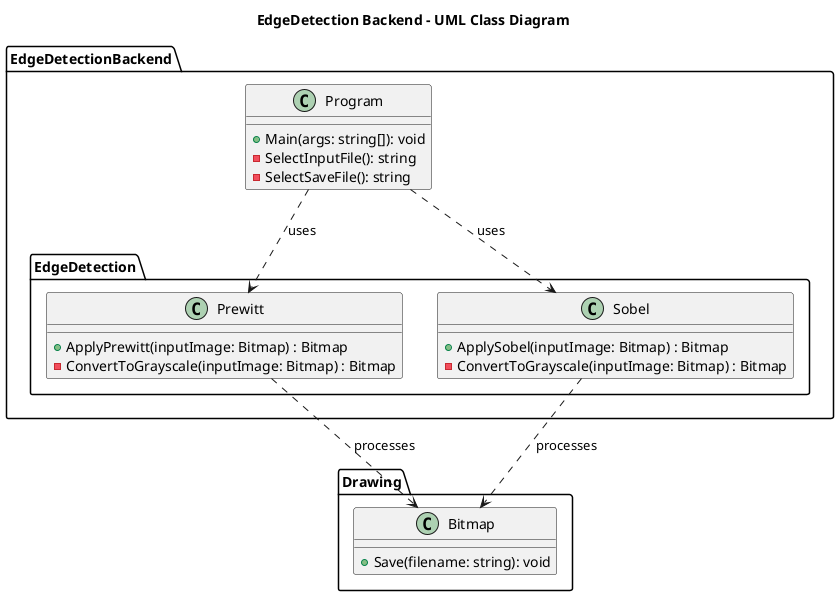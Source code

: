 @startuml test
title EdgeDetection Backend - UML Class Diagram

package EdgeDetectionBackend {
    package EdgeDetection {
        class Prewitt {
            + ApplyPrewitt(inputImage: Bitmap) : Bitmap
            - ConvertToGrayscale(inputImage: Bitmap) : Bitmap
        }

        class Sobel {
            + ApplySobel(inputImage: Bitmap) : Bitmap
            - ConvertToGrayscale(inputImage: Bitmap) : Bitmap
        }
    }

    class Program {
        + Main(args: string[]): void
        - SelectInputFile(): string
        - SelectSaveFile(): string
    }
}

package Drawing {
    class Bitmap {
        + Save(filename: string): void
    }
}

Program ..> EdgeDetectionBackend.EdgeDetection.Prewitt : "uses"
Program ..> EdgeDetectionBackend.EdgeDetection.Sobel : "uses"
EdgeDetectionBackend.EdgeDetection.Prewitt ..> Bitmap : "processes"
EdgeDetectionBackend.EdgeDetection.Sobel ..> Bitmap : "processes"

@enduml